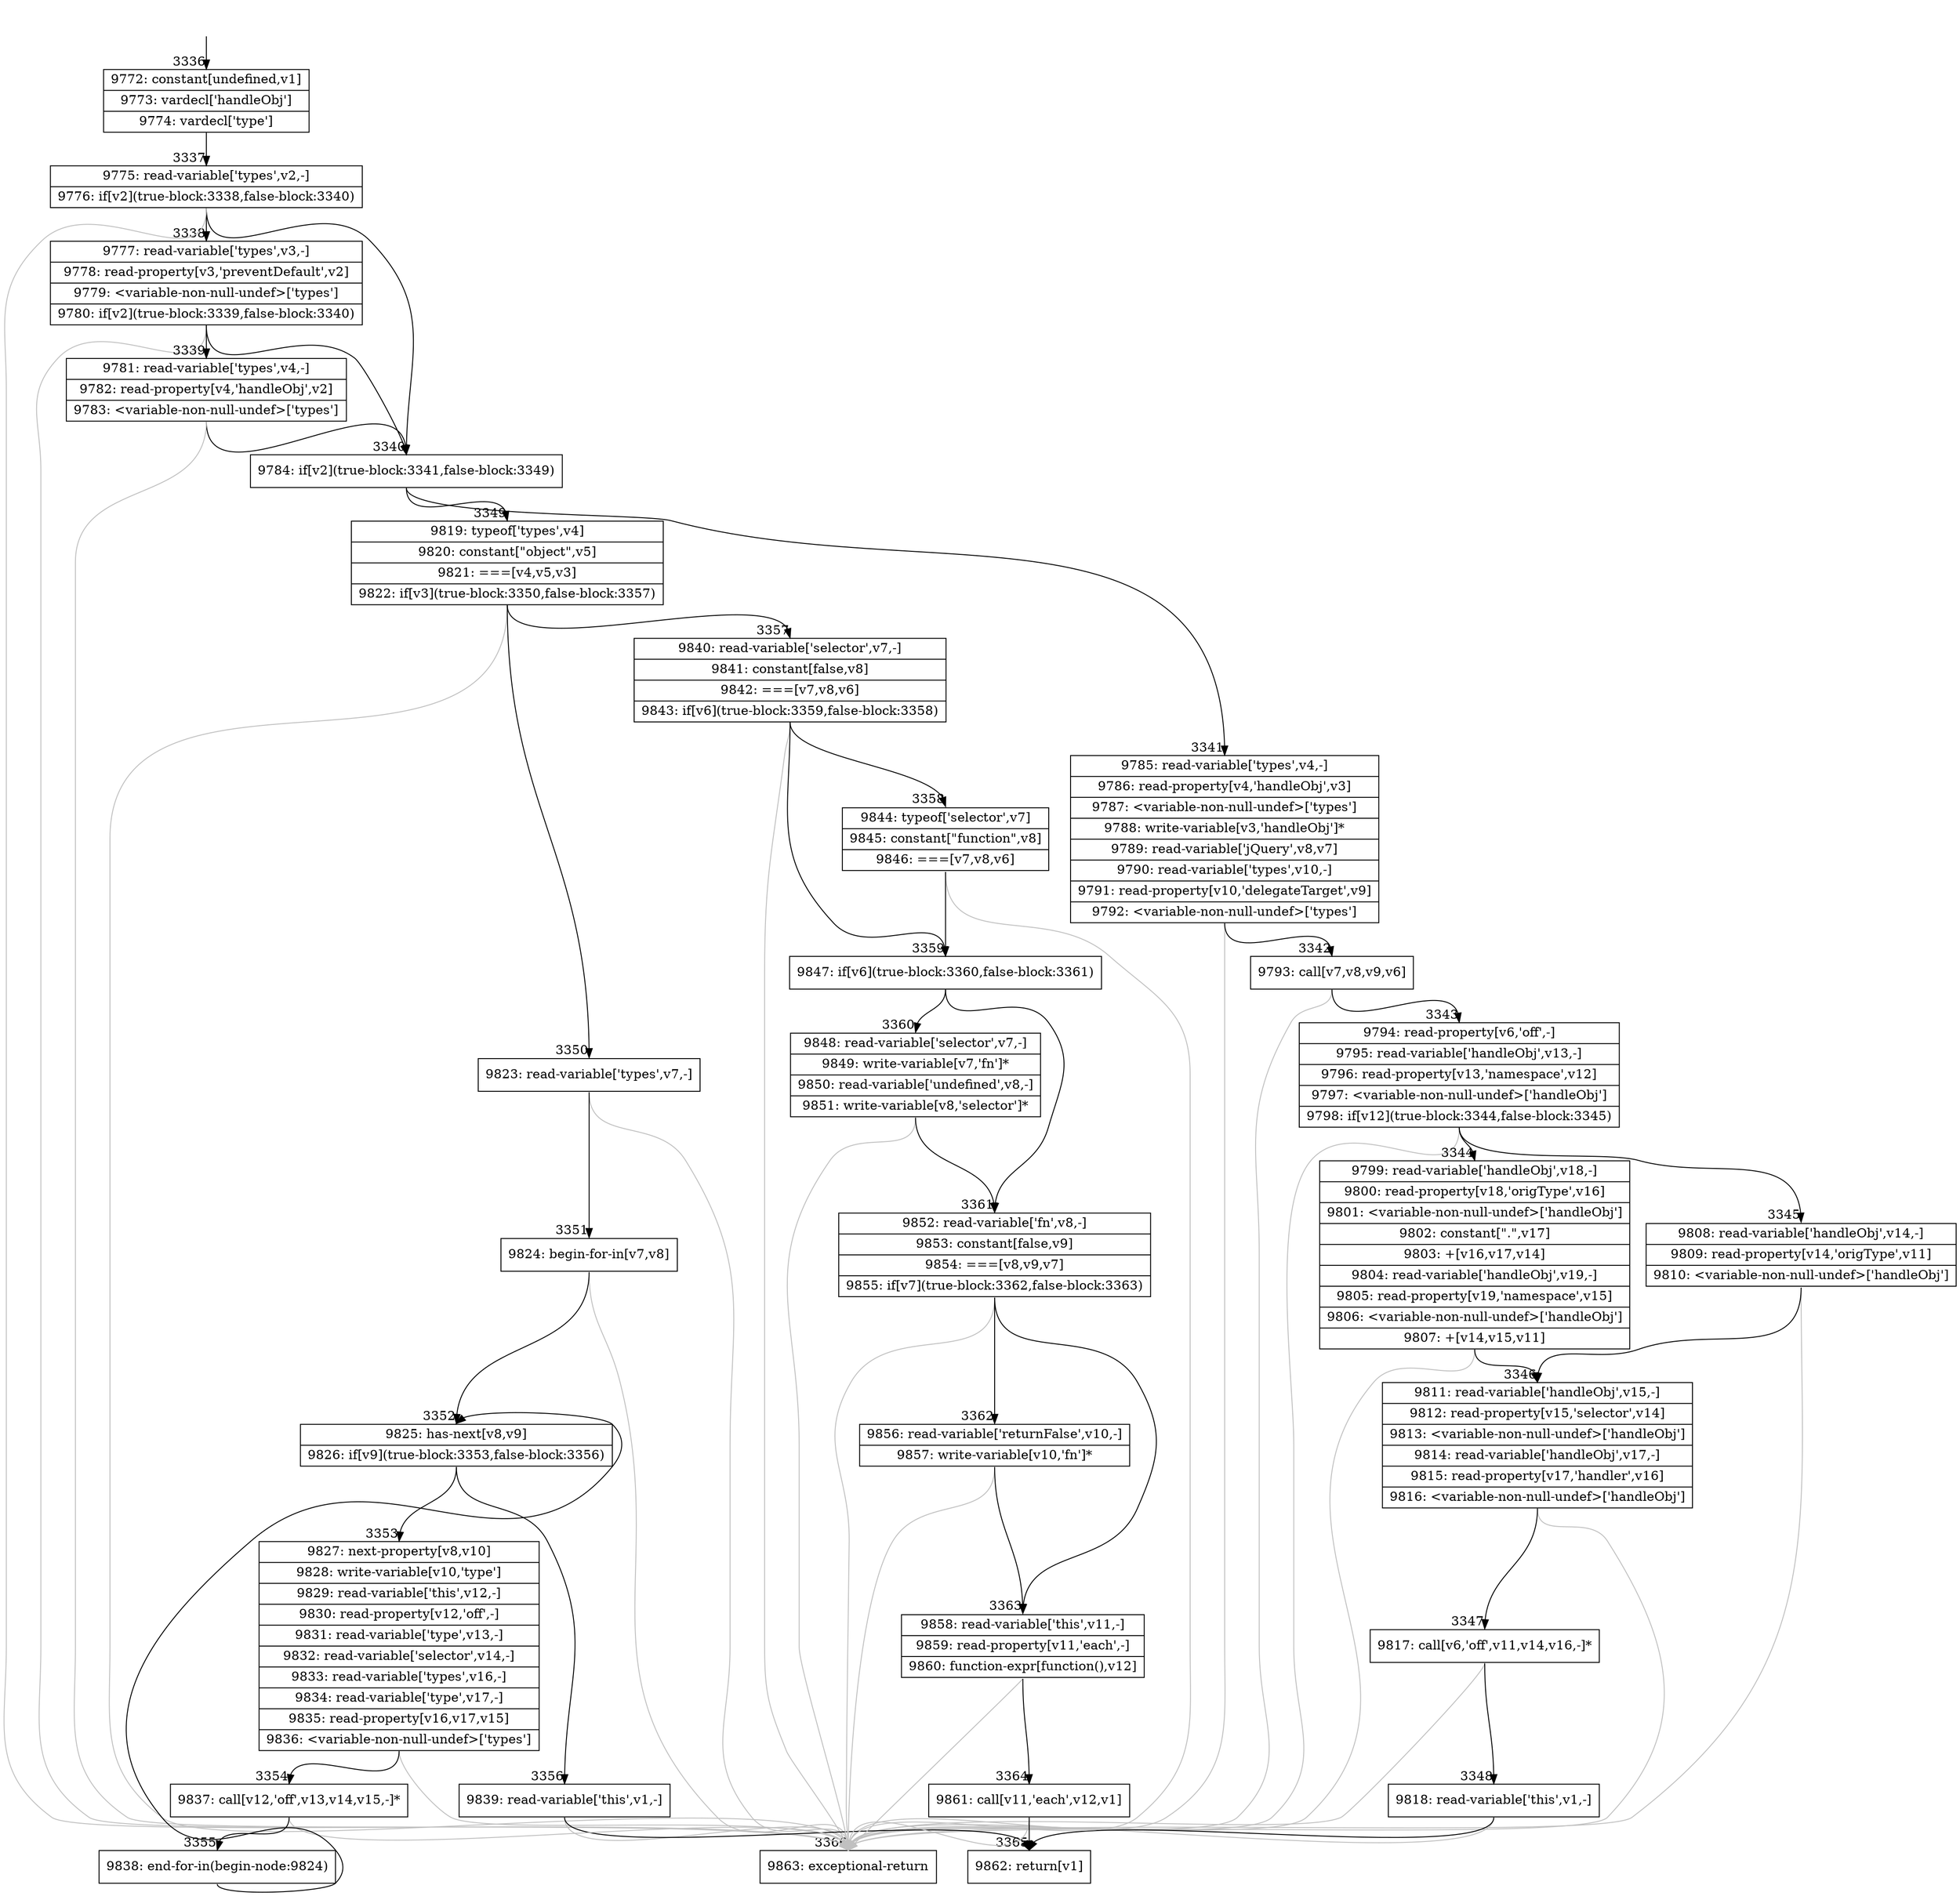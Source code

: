 digraph {
rankdir="TD"
BB_entry213[shape=none,label=""];
BB_entry213 -> BB3336 [tailport=s, headport=n, headlabel="    3336"]
BB3336 [shape=record label="{9772: constant[undefined,v1]|9773: vardecl['handleObj']|9774: vardecl['type']}" ] 
BB3336 -> BB3337 [tailport=s, headport=n, headlabel="      3337"]
BB3337 [shape=record label="{9775: read-variable['types',v2,-]|9776: if[v2](true-block:3338,false-block:3340)}" ] 
BB3337 -> BB3340 [tailport=s, headport=n, headlabel="      3340"]
BB3337 -> BB3338 [tailport=s, headport=n, headlabel="      3338"]
BB3337 -> BB3366 [tailport=s, headport=n, color=gray, headlabel="      3366"]
BB3338 [shape=record label="{9777: read-variable['types',v3,-]|9778: read-property[v3,'preventDefault',v2]|9779: \<variable-non-null-undef\>['types']|9780: if[v2](true-block:3339,false-block:3340)}" ] 
BB3338 -> BB3340 [tailport=s, headport=n]
BB3338 -> BB3339 [tailport=s, headport=n, headlabel="      3339"]
BB3338 -> BB3366 [tailport=s, headport=n, color=gray]
BB3339 [shape=record label="{9781: read-variable['types',v4,-]|9782: read-property[v4,'handleObj',v2]|9783: \<variable-non-null-undef\>['types']}" ] 
BB3339 -> BB3340 [tailport=s, headport=n]
BB3339 -> BB3366 [tailport=s, headport=n, color=gray]
BB3340 [shape=record label="{9784: if[v2](true-block:3341,false-block:3349)}" ] 
BB3340 -> BB3341 [tailport=s, headport=n, headlabel="      3341"]
BB3340 -> BB3349 [tailport=s, headport=n, headlabel="      3349"]
BB3341 [shape=record label="{9785: read-variable['types',v4,-]|9786: read-property[v4,'handleObj',v3]|9787: \<variable-non-null-undef\>['types']|9788: write-variable[v3,'handleObj']*|9789: read-variable['jQuery',v8,v7]|9790: read-variable['types',v10,-]|9791: read-property[v10,'delegateTarget',v9]|9792: \<variable-non-null-undef\>['types']}" ] 
BB3341 -> BB3342 [tailport=s, headport=n, headlabel="      3342"]
BB3341 -> BB3366 [tailport=s, headport=n, color=gray]
BB3342 [shape=record label="{9793: call[v7,v8,v9,v6]}" ] 
BB3342 -> BB3343 [tailport=s, headport=n, headlabel="      3343"]
BB3342 -> BB3366 [tailport=s, headport=n, color=gray]
BB3343 [shape=record label="{9794: read-property[v6,'off',-]|9795: read-variable['handleObj',v13,-]|9796: read-property[v13,'namespace',v12]|9797: \<variable-non-null-undef\>['handleObj']|9798: if[v12](true-block:3344,false-block:3345)}" ] 
BB3343 -> BB3344 [tailport=s, headport=n, headlabel="      3344"]
BB3343 -> BB3345 [tailport=s, headport=n, headlabel="      3345"]
BB3343 -> BB3366 [tailport=s, headport=n, color=gray]
BB3344 [shape=record label="{9799: read-variable['handleObj',v18,-]|9800: read-property[v18,'origType',v16]|9801: \<variable-non-null-undef\>['handleObj']|9802: constant[\".\",v17]|9803: +[v16,v17,v14]|9804: read-variable['handleObj',v19,-]|9805: read-property[v19,'namespace',v15]|9806: \<variable-non-null-undef\>['handleObj']|9807: +[v14,v15,v11]}" ] 
BB3344 -> BB3346 [tailport=s, headport=n, headlabel="      3346"]
BB3344 -> BB3366 [tailport=s, headport=n, color=gray]
BB3345 [shape=record label="{9808: read-variable['handleObj',v14,-]|9809: read-property[v14,'origType',v11]|9810: \<variable-non-null-undef\>['handleObj']}" ] 
BB3345 -> BB3346 [tailport=s, headport=n]
BB3345 -> BB3366 [tailport=s, headport=n, color=gray]
BB3346 [shape=record label="{9811: read-variable['handleObj',v15,-]|9812: read-property[v15,'selector',v14]|9813: \<variable-non-null-undef\>['handleObj']|9814: read-variable['handleObj',v17,-]|9815: read-property[v17,'handler',v16]|9816: \<variable-non-null-undef\>['handleObj']}" ] 
BB3346 -> BB3347 [tailport=s, headport=n, headlabel="      3347"]
BB3346 -> BB3366 [tailport=s, headport=n, color=gray]
BB3347 [shape=record label="{9817: call[v6,'off',v11,v14,v16,-]*}" ] 
BB3347 -> BB3348 [tailport=s, headport=n, headlabel="      3348"]
BB3347 -> BB3366 [tailport=s, headport=n, color=gray]
BB3348 [shape=record label="{9818: read-variable['this',v1,-]}" ] 
BB3348 -> BB3365 [tailport=s, headport=n, headlabel="      3365"]
BB3348 -> BB3366 [tailport=s, headport=n, color=gray]
BB3349 [shape=record label="{9819: typeof['types',v4]|9820: constant[\"object\",v5]|9821: ===[v4,v5,v3]|9822: if[v3](true-block:3350,false-block:3357)}" ] 
BB3349 -> BB3350 [tailport=s, headport=n, headlabel="      3350"]
BB3349 -> BB3357 [tailport=s, headport=n, headlabel="      3357"]
BB3349 -> BB3366 [tailport=s, headport=n, color=gray]
BB3350 [shape=record label="{9823: read-variable['types',v7,-]}" ] 
BB3350 -> BB3351 [tailport=s, headport=n, headlabel="      3351"]
BB3350 -> BB3366 [tailport=s, headport=n, color=gray]
BB3351 [shape=record label="{9824: begin-for-in[v7,v8]}" ] 
BB3351 -> BB3352 [tailport=s, headport=n, headlabel="      3352"]
BB3351 -> BB3366 [tailport=s, headport=n, color=gray]
BB3352 [shape=record label="{9825: has-next[v8,v9]|9826: if[v9](true-block:3353,false-block:3356)}" ] 
BB3352 -> BB3353 [tailport=s, headport=n, headlabel="      3353"]
BB3352 -> BB3356 [tailport=s, headport=n, headlabel="      3356"]
BB3353 [shape=record label="{9827: next-property[v8,v10]|9828: write-variable[v10,'type']|9829: read-variable['this',v12,-]|9830: read-property[v12,'off',-]|9831: read-variable['type',v13,-]|9832: read-variable['selector',v14,-]|9833: read-variable['types',v16,-]|9834: read-variable['type',v17,-]|9835: read-property[v16,v17,v15]|9836: \<variable-non-null-undef\>['types']}" ] 
BB3353 -> BB3354 [tailport=s, headport=n, headlabel="      3354"]
BB3353 -> BB3366 [tailport=s, headport=n, color=gray]
BB3354 [shape=record label="{9837: call[v12,'off',v13,v14,v15,-]*}" ] 
BB3354 -> BB3355 [tailport=s, headport=n, headlabel="      3355"]
BB3354 -> BB3366 [tailport=s, headport=n, color=gray]
BB3355 [shape=record label="{9838: end-for-in(begin-node:9824)}" ] 
BB3355 -> BB3352 [tailport=s, headport=n]
BB3356 [shape=record label="{9839: read-variable['this',v1,-]}" ] 
BB3356 -> BB3365 [tailport=s, headport=n]
BB3356 -> BB3366 [tailport=s, headport=n, color=gray]
BB3357 [shape=record label="{9840: read-variable['selector',v7,-]|9841: constant[false,v8]|9842: ===[v7,v8,v6]|9843: if[v6](true-block:3359,false-block:3358)}" ] 
BB3357 -> BB3359 [tailport=s, headport=n, headlabel="      3359"]
BB3357 -> BB3358 [tailport=s, headport=n, headlabel="      3358"]
BB3357 -> BB3366 [tailport=s, headport=n, color=gray]
BB3358 [shape=record label="{9844: typeof['selector',v7]|9845: constant[\"function\",v8]|9846: ===[v7,v8,v6]}" ] 
BB3358 -> BB3359 [tailport=s, headport=n]
BB3358 -> BB3366 [tailport=s, headport=n, color=gray]
BB3359 [shape=record label="{9847: if[v6](true-block:3360,false-block:3361)}" ] 
BB3359 -> BB3360 [tailport=s, headport=n, headlabel="      3360"]
BB3359 -> BB3361 [tailport=s, headport=n, headlabel="      3361"]
BB3360 [shape=record label="{9848: read-variable['selector',v7,-]|9849: write-variable[v7,'fn']*|9850: read-variable['undefined',v8,-]|9851: write-variable[v8,'selector']*}" ] 
BB3360 -> BB3361 [tailport=s, headport=n]
BB3360 -> BB3366 [tailport=s, headport=n, color=gray]
BB3361 [shape=record label="{9852: read-variable['fn',v8,-]|9853: constant[false,v9]|9854: ===[v8,v9,v7]|9855: if[v7](true-block:3362,false-block:3363)}" ] 
BB3361 -> BB3362 [tailport=s, headport=n, headlabel="      3362"]
BB3361 -> BB3363 [tailport=s, headport=n, headlabel="      3363"]
BB3361 -> BB3366 [tailport=s, headport=n, color=gray]
BB3362 [shape=record label="{9856: read-variable['returnFalse',v10,-]|9857: write-variable[v10,'fn']*}" ] 
BB3362 -> BB3363 [tailport=s, headport=n]
BB3362 -> BB3366 [tailport=s, headport=n, color=gray]
BB3363 [shape=record label="{9858: read-variable['this',v11,-]|9859: read-property[v11,'each',-]|9860: function-expr[function(),v12]}" ] 
BB3363 -> BB3364 [tailport=s, headport=n, headlabel="      3364"]
BB3363 -> BB3366 [tailport=s, headport=n, color=gray]
BB3364 [shape=record label="{9861: call[v11,'each',v12,v1]}" ] 
BB3364 -> BB3365 [tailport=s, headport=n]
BB3364 -> BB3366 [tailport=s, headport=n, color=gray]
BB3365 [shape=record label="{9862: return[v1]}" ] 
BB3366 [shape=record label="{9863: exceptional-return}" ] 
}
